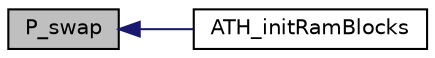 digraph "P_swap"
{
  edge [fontname="Helvetica",fontsize="10",labelfontname="Helvetica",labelfontsize="10"];
  node [fontname="Helvetica",fontsize="10",shape=record];
  rankdir="LR";
  Node26 [label="P_swap",height=0.2,width=0.4,color="black", fillcolor="grey75", style="filled", fontcolor="black"];
  Node26 -> Node27 [dir="back",color="midnightblue",fontsize="10",style="solid",fontname="Helvetica"];
  Node27 [label="ATH_initRamBlocks",height=0.2,width=0.4,color="black", fillcolor="white", style="filled",URL="$linux_8c.html#a9780b866ad63fa2ef2df3e531581424f"];
}
